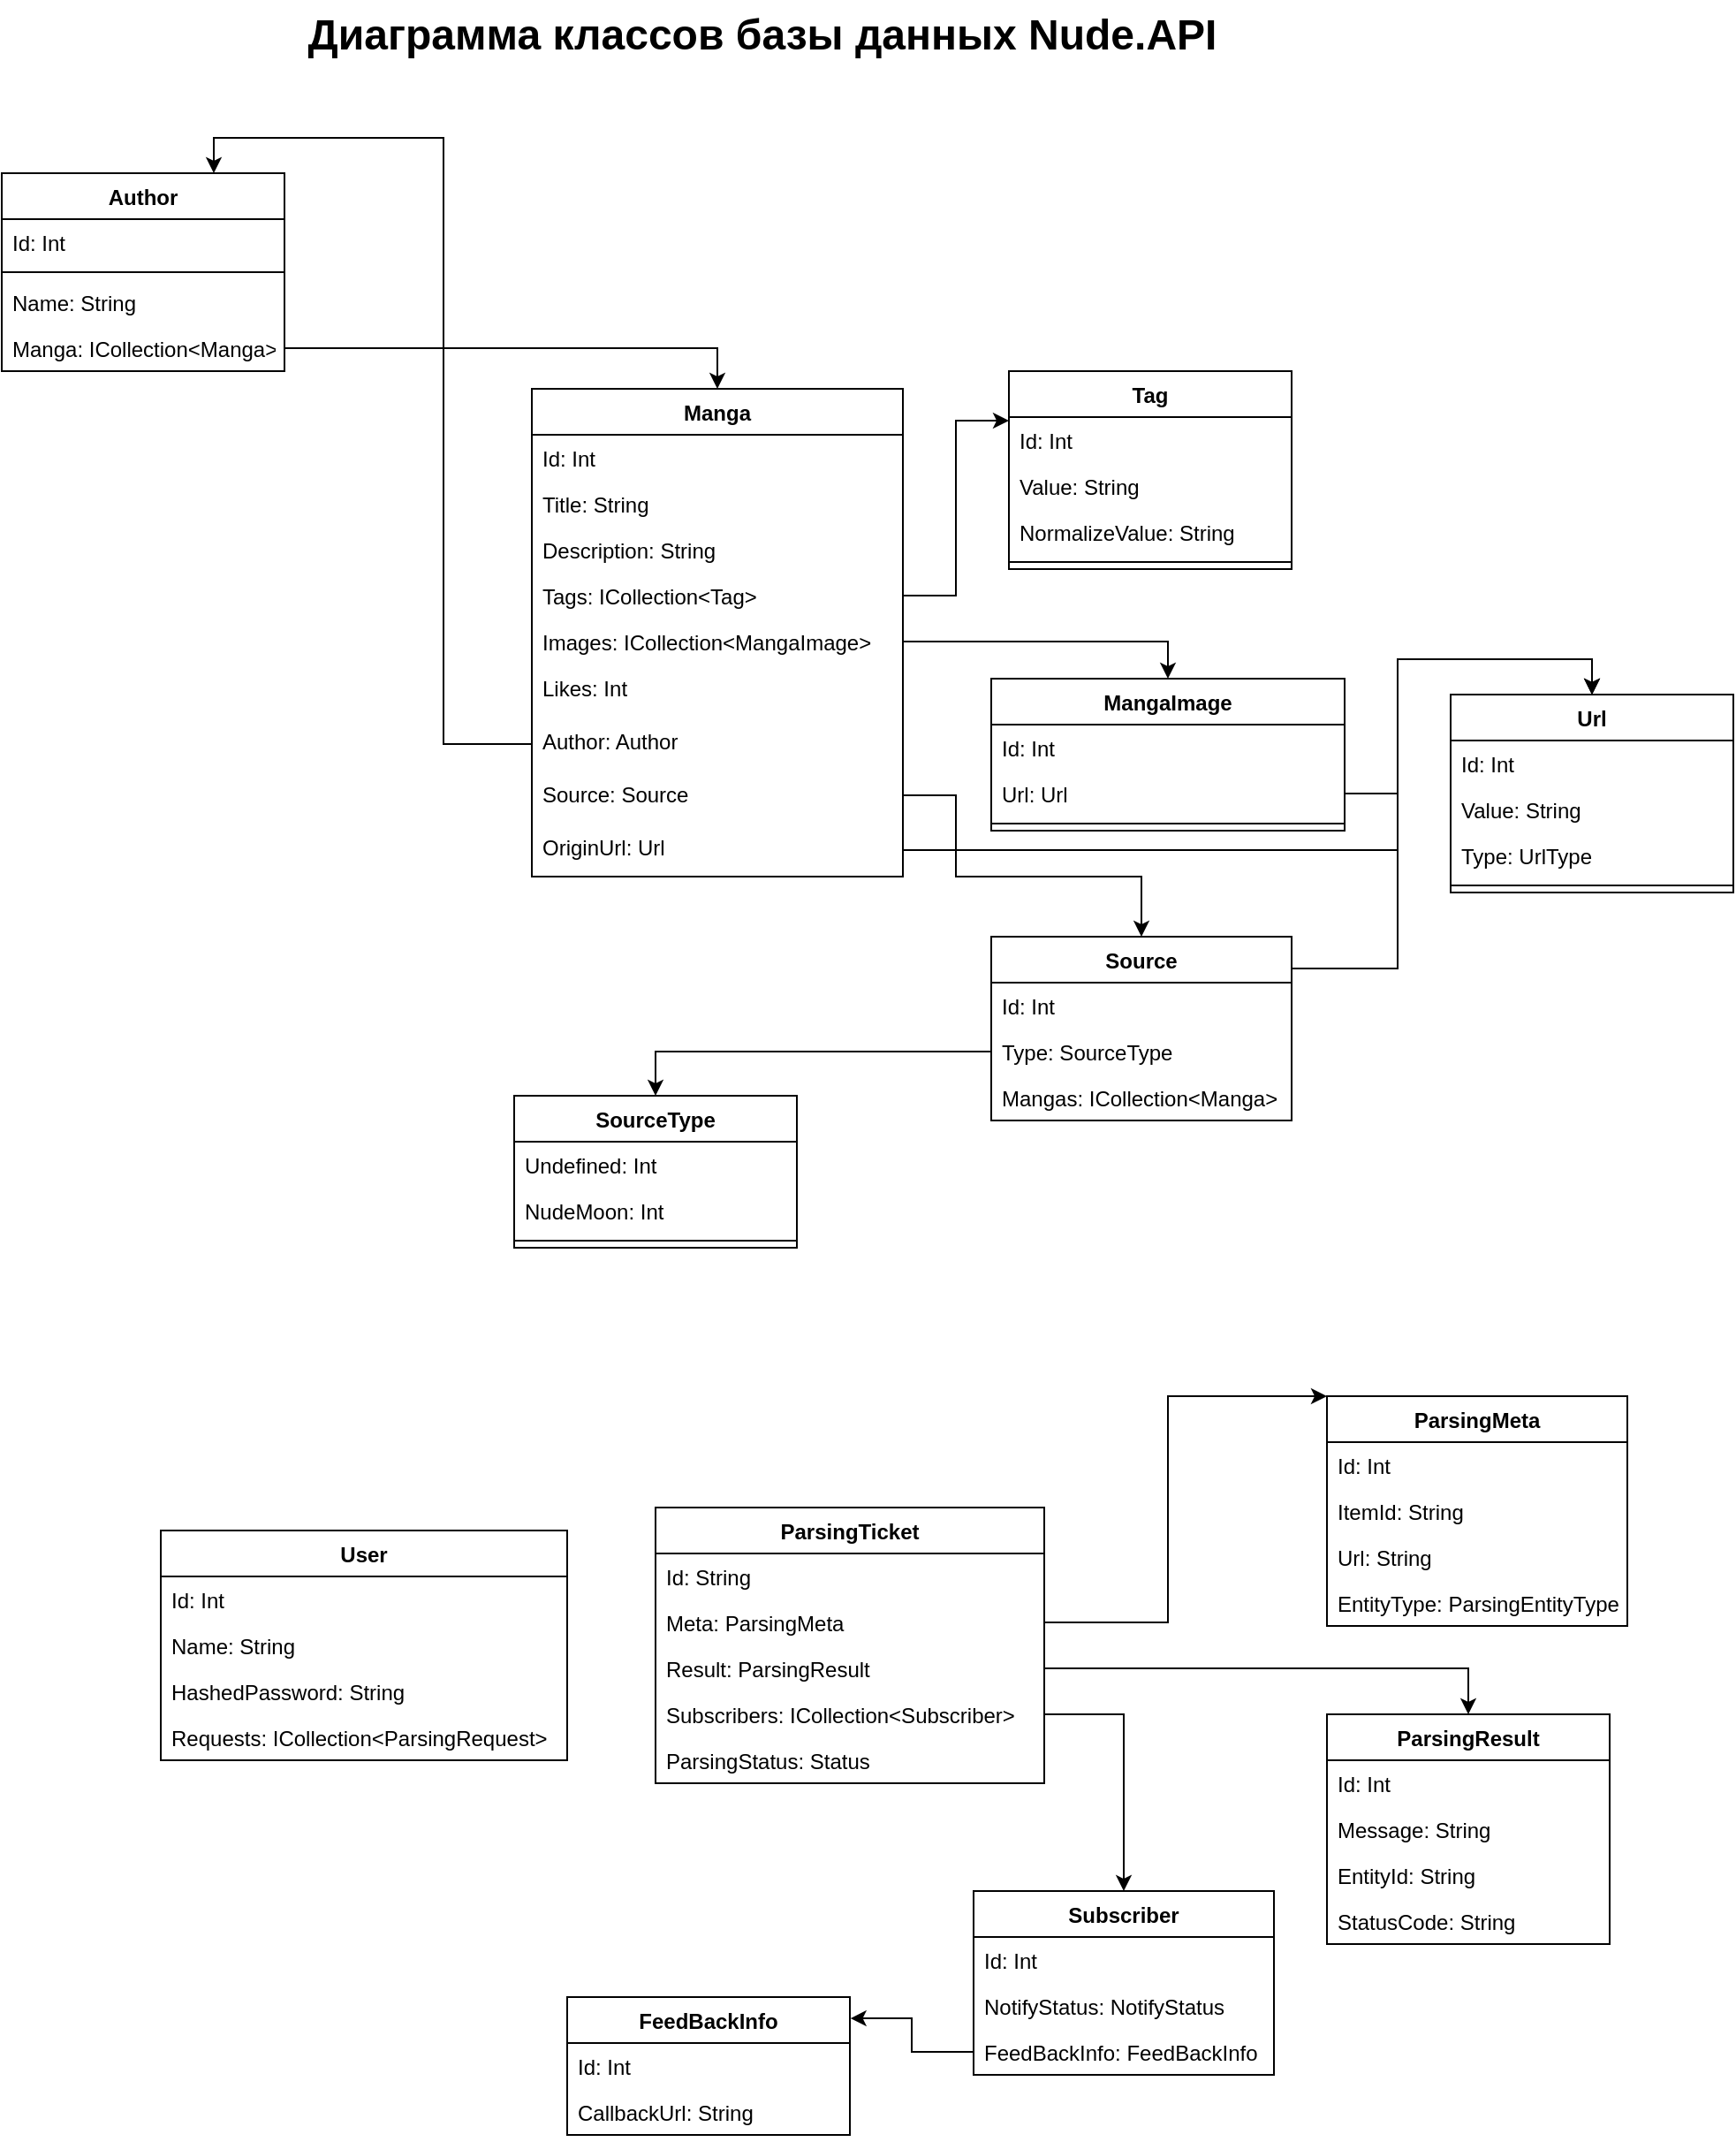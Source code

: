 <mxfile version="20.8.16" type="device"><diagram name="Страница 1" id="Lf1kWXinnTNWuycebK34"><mxGraphModel dx="1785" dy="1661" grid="1" gridSize="10" guides="1" tooltips="1" connect="1" arrows="1" fold="1" page="1" pageScale="1" pageWidth="827" pageHeight="1169" math="0" shadow="0"><root><mxCell id="0"/><mxCell id="1" parent="0"/><mxCell id="dUKBcLy0vENA79N4GeJ2-1" value="Manga" style="swimlane;fontStyle=1;align=center;verticalAlign=top;childLayout=stackLayout;horizontal=1;startSize=26;horizontalStack=0;resizeParent=1;resizeParentMax=0;resizeLast=0;collapsible=1;marginBottom=0;" parent="1" vertex="1"><mxGeometry x="120" y="110" width="210" height="276" as="geometry"/></mxCell><mxCell id="dUKBcLy0vENA79N4GeJ2-2" value="Id: Int" style="text;strokeColor=none;fillColor=none;align=left;verticalAlign=top;spacingLeft=4;spacingRight=4;overflow=hidden;rotatable=0;points=[[0,0.5],[1,0.5]];portConstraint=eastwest;" parent="dUKBcLy0vENA79N4GeJ2-1" vertex="1"><mxGeometry y="26" width="210" height="26" as="geometry"/></mxCell><mxCell id="dUKBcLy0vENA79N4GeJ2-5" value="Title: String" style="text;strokeColor=none;fillColor=none;align=left;verticalAlign=top;spacingLeft=4;spacingRight=4;overflow=hidden;rotatable=0;points=[[0,0.5],[1,0.5]];portConstraint=eastwest;" parent="dUKBcLy0vENA79N4GeJ2-1" vertex="1"><mxGeometry y="52" width="210" height="26" as="geometry"/></mxCell><mxCell id="dUKBcLy0vENA79N4GeJ2-6" value="Description: String" style="text;strokeColor=none;fillColor=none;align=left;verticalAlign=top;spacingLeft=4;spacingRight=4;overflow=hidden;rotatable=0;points=[[0,0.5],[1,0.5]];portConstraint=eastwest;" parent="dUKBcLy0vENA79N4GeJ2-1" vertex="1"><mxGeometry y="78" width="210" height="26" as="geometry"/></mxCell><mxCell id="dUKBcLy0vENA79N4GeJ2-34" value="Tags: ICollection&lt;Tag&gt;" style="text;strokeColor=none;fillColor=none;align=left;verticalAlign=top;spacingLeft=4;spacingRight=4;overflow=hidden;rotatable=0;points=[[0,0.5],[1,0.5]];portConstraint=eastwest;" parent="dUKBcLy0vENA79N4GeJ2-1" vertex="1"><mxGeometry y="104" width="210" height="26" as="geometry"/></mxCell><mxCell id="dUKBcLy0vENA79N4GeJ2-36" value="Images: ICollection&lt;MangaImage&gt;" style="text;strokeColor=none;fillColor=none;align=left;verticalAlign=top;spacingLeft=4;spacingRight=4;overflow=hidden;rotatable=0;points=[[0,0.5],[1,0.5]];portConstraint=eastwest;" parent="dUKBcLy0vENA79N4GeJ2-1" vertex="1"><mxGeometry y="130" width="210" height="26" as="geometry"/></mxCell><mxCell id="dUKBcLy0vENA79N4GeJ2-50" value="Likes: Int" style="text;strokeColor=none;fillColor=none;align=left;verticalAlign=top;spacingLeft=4;spacingRight=4;overflow=hidden;rotatable=0;points=[[0,0.5],[1,0.5]];portConstraint=eastwest;" parent="dUKBcLy0vENA79N4GeJ2-1" vertex="1"><mxGeometry y="156" width="210" height="30" as="geometry"/></mxCell><mxCell id="dUKBcLy0vENA79N4GeJ2-59" value="Author: Author" style="text;strokeColor=none;fillColor=none;align=left;verticalAlign=top;spacingLeft=4;spacingRight=4;overflow=hidden;rotatable=0;points=[[0,0.5],[1,0.5]];portConstraint=eastwest;" parent="dUKBcLy0vENA79N4GeJ2-1" vertex="1"><mxGeometry y="186" width="210" height="30" as="geometry"/></mxCell><mxCell id="dUKBcLy0vENA79N4GeJ2-75" value="Source: Source" style="text;strokeColor=none;fillColor=none;align=left;verticalAlign=top;spacingLeft=4;spacingRight=4;overflow=hidden;rotatable=0;points=[[0,0.5],[1,0.5]];portConstraint=eastwest;" parent="dUKBcLy0vENA79N4GeJ2-1" vertex="1"><mxGeometry y="216" width="210" height="30" as="geometry"/></mxCell><mxCell id="dUKBcLy0vENA79N4GeJ2-77" value="OriginUrl: Url" style="text;strokeColor=none;fillColor=none;align=left;verticalAlign=top;spacingLeft=4;spacingRight=4;overflow=hidden;rotatable=0;points=[[0,0.5],[1,0.5]];portConstraint=eastwest;" parent="dUKBcLy0vENA79N4GeJ2-1" vertex="1"><mxGeometry y="246" width="210" height="30" as="geometry"/></mxCell><mxCell id="dUKBcLy0vENA79N4GeJ2-8" value="Url" style="swimlane;fontStyle=1;align=center;verticalAlign=top;childLayout=stackLayout;horizontal=1;startSize=26;horizontalStack=0;resizeParent=1;resizeParentMax=0;resizeLast=0;collapsible=1;marginBottom=0;" parent="1" vertex="1"><mxGeometry x="640" y="283" width="160" height="112" as="geometry"/></mxCell><mxCell id="dUKBcLy0vENA79N4GeJ2-9" value="Id: Int" style="text;strokeColor=none;fillColor=none;align=left;verticalAlign=top;spacingLeft=4;spacingRight=4;overflow=hidden;rotatable=0;points=[[0,0.5],[1,0.5]];portConstraint=eastwest;" parent="dUKBcLy0vENA79N4GeJ2-8" vertex="1"><mxGeometry y="26" width="160" height="26" as="geometry"/></mxCell><mxCell id="dUKBcLy0vENA79N4GeJ2-12" value="Value: String" style="text;strokeColor=none;fillColor=none;align=left;verticalAlign=top;spacingLeft=4;spacingRight=4;overflow=hidden;rotatable=0;points=[[0,0.5],[1,0.5]];portConstraint=eastwest;" parent="dUKBcLy0vENA79N4GeJ2-8" vertex="1"><mxGeometry y="52" width="160" height="26" as="geometry"/></mxCell><mxCell id="dUKBcLy0vENA79N4GeJ2-13" value="Type: UrlType" style="text;strokeColor=none;fillColor=none;align=left;verticalAlign=top;spacingLeft=4;spacingRight=4;overflow=hidden;rotatable=0;points=[[0,0.5],[1,0.5]];portConstraint=eastwest;" parent="dUKBcLy0vENA79N4GeJ2-8" vertex="1"><mxGeometry y="78" width="160" height="26" as="geometry"/></mxCell><mxCell id="dUKBcLy0vENA79N4GeJ2-10" value="" style="line;strokeWidth=1;fillColor=none;align=left;verticalAlign=middle;spacingTop=-1;spacingLeft=3;spacingRight=3;rotatable=0;labelPosition=right;points=[];portConstraint=eastwest;strokeColor=inherit;" parent="dUKBcLy0vENA79N4GeJ2-8" vertex="1"><mxGeometry y="104" width="160" height="8" as="geometry"/></mxCell><mxCell id="dUKBcLy0vENA79N4GeJ2-16" value="MangaImage" style="swimlane;fontStyle=1;align=center;verticalAlign=top;childLayout=stackLayout;horizontal=1;startSize=26;horizontalStack=0;resizeParent=1;resizeParentMax=0;resizeLast=0;collapsible=1;marginBottom=0;" parent="1" vertex="1"><mxGeometry x="380" y="274" width="200" height="86" as="geometry"/></mxCell><mxCell id="dUKBcLy0vENA79N4GeJ2-17" value="Id: Int" style="text;strokeColor=none;fillColor=none;align=left;verticalAlign=top;spacingLeft=4;spacingRight=4;overflow=hidden;rotatable=0;points=[[0,0.5],[1,0.5]];portConstraint=eastwest;" parent="dUKBcLy0vENA79N4GeJ2-16" vertex="1"><mxGeometry y="26" width="200" height="26" as="geometry"/></mxCell><mxCell id="dUKBcLy0vENA79N4GeJ2-23" value="Url: Url" style="text;strokeColor=none;fillColor=none;align=left;verticalAlign=top;spacingLeft=4;spacingRight=4;overflow=hidden;rotatable=0;points=[[0,0.5],[1,0.5]];portConstraint=eastwest;" parent="dUKBcLy0vENA79N4GeJ2-16" vertex="1"><mxGeometry y="52" width="200" height="26" as="geometry"/></mxCell><mxCell id="dUKBcLy0vENA79N4GeJ2-18" value="" style="line;strokeWidth=1;fillColor=none;align=left;verticalAlign=middle;spacingTop=-1;spacingLeft=3;spacingRight=3;rotatable=0;labelPosition=right;points=[];portConstraint=eastwest;strokeColor=inherit;" parent="dUKBcLy0vENA79N4GeJ2-16" vertex="1"><mxGeometry y="78" width="200" height="8" as="geometry"/></mxCell><mxCell id="dUKBcLy0vENA79N4GeJ2-24" style="edgeStyle=orthogonalEdgeStyle;rounded=0;orthogonalLoop=1;jettySize=auto;html=1;entryX=0.5;entryY=0;entryDx=0;entryDy=0;exitX=1;exitY=0.5;exitDx=0;exitDy=0;" parent="1" source="dUKBcLy0vENA79N4GeJ2-36" target="dUKBcLy0vENA79N4GeJ2-16" edge="1"><mxGeometry relative="1" as="geometry"/></mxCell><mxCell id="dUKBcLy0vENA79N4GeJ2-25" style="edgeStyle=orthogonalEdgeStyle;rounded=0;orthogonalLoop=1;jettySize=auto;html=1;entryX=0.5;entryY=0;entryDx=0;entryDy=0;" parent="1" source="dUKBcLy0vENA79N4GeJ2-23" target="dUKBcLy0vENA79N4GeJ2-8" edge="1"><mxGeometry relative="1" as="geometry"/></mxCell><mxCell id="dUKBcLy0vENA79N4GeJ2-26" value="Tag" style="swimlane;fontStyle=1;align=center;verticalAlign=top;childLayout=stackLayout;horizontal=1;startSize=26;horizontalStack=0;resizeParent=1;resizeParentMax=0;resizeLast=0;collapsible=1;marginBottom=0;" parent="1" vertex="1"><mxGeometry x="390" y="100" width="160" height="112" as="geometry"/></mxCell><mxCell id="dUKBcLy0vENA79N4GeJ2-27" value="Id: Int" style="text;strokeColor=none;fillColor=none;align=left;verticalAlign=top;spacingLeft=4;spacingRight=4;overflow=hidden;rotatable=0;points=[[0,0.5],[1,0.5]];portConstraint=eastwest;" parent="dUKBcLy0vENA79N4GeJ2-26" vertex="1"><mxGeometry y="26" width="160" height="26" as="geometry"/></mxCell><mxCell id="dUKBcLy0vENA79N4GeJ2-30" value="Value: String" style="text;strokeColor=none;fillColor=none;align=left;verticalAlign=top;spacingLeft=4;spacingRight=4;overflow=hidden;rotatable=0;points=[[0,0.5],[1,0.5]];portConstraint=eastwest;" parent="dUKBcLy0vENA79N4GeJ2-26" vertex="1"><mxGeometry y="52" width="160" height="26" as="geometry"/></mxCell><mxCell id="dUKBcLy0vENA79N4GeJ2-31" value="NormalizeValue: String" style="text;strokeColor=none;fillColor=none;align=left;verticalAlign=top;spacingLeft=4;spacingRight=4;overflow=hidden;rotatable=0;points=[[0,0.5],[1,0.5]];portConstraint=eastwest;" parent="dUKBcLy0vENA79N4GeJ2-26" vertex="1"><mxGeometry y="78" width="160" height="26" as="geometry"/></mxCell><mxCell id="dUKBcLy0vENA79N4GeJ2-28" value="" style="line;strokeWidth=1;fillColor=none;align=left;verticalAlign=middle;spacingTop=-1;spacingLeft=3;spacingRight=3;rotatable=0;labelPosition=right;points=[];portConstraint=eastwest;strokeColor=inherit;" parent="dUKBcLy0vENA79N4GeJ2-26" vertex="1"><mxGeometry y="104" width="160" height="8" as="geometry"/></mxCell><mxCell id="dUKBcLy0vENA79N4GeJ2-35" style="edgeStyle=orthogonalEdgeStyle;rounded=0;orthogonalLoop=1;jettySize=auto;html=1;entryX=0;entryY=0.25;entryDx=0;entryDy=0;" parent="1" source="dUKBcLy0vENA79N4GeJ2-34" target="dUKBcLy0vENA79N4GeJ2-26" edge="1"><mxGeometry relative="1" as="geometry"/></mxCell><mxCell id="dUKBcLy0vENA79N4GeJ2-37" value="SourceType" style="swimlane;fontStyle=1;align=center;verticalAlign=top;childLayout=stackLayout;horizontal=1;startSize=26;horizontalStack=0;resizeParent=1;resizeParentMax=0;resizeLast=0;collapsible=1;marginBottom=0;" parent="1" vertex="1"><mxGeometry x="110" y="510" width="160" height="86" as="geometry"/></mxCell><mxCell id="dUKBcLy0vENA79N4GeJ2-44" value="Undefined: Int" style="text;strokeColor=none;fillColor=none;align=left;verticalAlign=top;spacingLeft=4;spacingRight=4;overflow=hidden;rotatable=0;points=[[0,0.5],[1,0.5]];portConstraint=eastwest;" parent="dUKBcLy0vENA79N4GeJ2-37" vertex="1"><mxGeometry y="26" width="160" height="26" as="geometry"/></mxCell><mxCell id="dUKBcLy0vENA79N4GeJ2-38" value="NudeMoon: Int" style="text;strokeColor=none;fillColor=none;align=left;verticalAlign=top;spacingLeft=4;spacingRight=4;overflow=hidden;rotatable=0;points=[[0,0.5],[1,0.5]];portConstraint=eastwest;" parent="dUKBcLy0vENA79N4GeJ2-37" vertex="1"><mxGeometry y="52" width="160" height="26" as="geometry"/></mxCell><mxCell id="dUKBcLy0vENA79N4GeJ2-39" value="" style="line;strokeWidth=1;fillColor=none;align=left;verticalAlign=middle;spacingTop=-1;spacingLeft=3;spacingRight=3;rotatable=0;labelPosition=right;points=[];portConstraint=eastwest;strokeColor=inherit;" parent="dUKBcLy0vENA79N4GeJ2-37" vertex="1"><mxGeometry y="78" width="160" height="8" as="geometry"/></mxCell><mxCell id="dUKBcLy0vENA79N4GeJ2-51" value="Author" style="swimlane;fontStyle=1;align=center;verticalAlign=top;childLayout=stackLayout;horizontal=1;startSize=26;horizontalStack=0;resizeParent=1;resizeParentMax=0;resizeLast=0;collapsible=1;marginBottom=0;" parent="1" vertex="1"><mxGeometry x="-180" y="-12" width="160" height="112" as="geometry"/></mxCell><mxCell id="dUKBcLy0vENA79N4GeJ2-52" value="Id: Int" style="text;strokeColor=none;fillColor=none;align=left;verticalAlign=top;spacingLeft=4;spacingRight=4;overflow=hidden;rotatable=0;points=[[0,0.5],[1,0.5]];portConstraint=eastwest;" parent="dUKBcLy0vENA79N4GeJ2-51" vertex="1"><mxGeometry y="26" width="160" height="26" as="geometry"/></mxCell><mxCell id="dUKBcLy0vENA79N4GeJ2-53" value="" style="line;strokeWidth=1;fillColor=none;align=left;verticalAlign=middle;spacingTop=-1;spacingLeft=3;spacingRight=3;rotatable=0;labelPosition=right;points=[];portConstraint=eastwest;strokeColor=inherit;" parent="dUKBcLy0vENA79N4GeJ2-51" vertex="1"><mxGeometry y="52" width="160" height="8" as="geometry"/></mxCell><mxCell id="dUKBcLy0vENA79N4GeJ2-56" value="Name: String" style="text;strokeColor=none;fillColor=none;align=left;verticalAlign=top;spacingLeft=4;spacingRight=4;overflow=hidden;rotatable=0;points=[[0,0.5],[1,0.5]];portConstraint=eastwest;" parent="dUKBcLy0vENA79N4GeJ2-51" vertex="1"><mxGeometry y="60" width="160" height="26" as="geometry"/></mxCell><mxCell id="dUKBcLy0vENA79N4GeJ2-57" value="Manga: ICollection&lt;Manga&gt;" style="text;strokeColor=none;fillColor=none;align=left;verticalAlign=top;spacingLeft=4;spacingRight=4;overflow=hidden;rotatable=0;points=[[0,0.5],[1,0.5]];portConstraint=eastwest;" parent="dUKBcLy0vENA79N4GeJ2-51" vertex="1"><mxGeometry y="86" width="160" height="26" as="geometry"/></mxCell><mxCell id="dUKBcLy0vENA79N4GeJ2-58" style="edgeStyle=orthogonalEdgeStyle;rounded=0;orthogonalLoop=1;jettySize=auto;html=1;entryX=0.5;entryY=0;entryDx=0;entryDy=0;" parent="1" source="dUKBcLy0vENA79N4GeJ2-57" target="dUKBcLy0vENA79N4GeJ2-1" edge="1"><mxGeometry relative="1" as="geometry"/></mxCell><mxCell id="dUKBcLy0vENA79N4GeJ2-60" style="edgeStyle=orthogonalEdgeStyle;rounded=0;orthogonalLoop=1;jettySize=auto;html=1;entryX=0.75;entryY=0;entryDx=0;entryDy=0;" parent="1" source="dUKBcLy0vENA79N4GeJ2-59" target="dUKBcLy0vENA79N4GeJ2-51" edge="1"><mxGeometry relative="1" as="geometry"><Array as="points"><mxPoint x="70" y="311"/><mxPoint x="70" y="-32"/><mxPoint x="-60" y="-32"/></Array></mxGeometry></mxCell><mxCell id="dUKBcLy0vENA79N4GeJ2-63" value="Диаграмма классов базы данных Nude.API" style="text;strokeColor=none;fillColor=none;html=1;fontSize=24;fontStyle=1;verticalAlign=middle;align=center;" parent="1" vertex="1"><mxGeometry x="200" y="-110" width="100" height="40" as="geometry"/></mxCell><mxCell id="dUKBcLy0vENA79N4GeJ2-73" style="edgeStyle=orthogonalEdgeStyle;rounded=0;orthogonalLoop=1;jettySize=auto;html=1;entryX=0.5;entryY=0;entryDx=0;entryDy=0;" parent="1" source="dUKBcLy0vENA79N4GeJ2-65" target="dUKBcLy0vENA79N4GeJ2-8" edge="1"><mxGeometry relative="1" as="geometry"><Array as="points"><mxPoint x="610" y="438"/><mxPoint x="610" y="263"/><mxPoint x="720" y="263"/></Array></mxGeometry></mxCell><mxCell id="dUKBcLy0vENA79N4GeJ2-65" value="Source" style="swimlane;fontStyle=1;align=center;verticalAlign=top;childLayout=stackLayout;horizontal=1;startSize=26;horizontalStack=0;resizeParent=1;resizeParentMax=0;resizeLast=0;collapsible=1;marginBottom=0;" parent="1" vertex="1"><mxGeometry x="380" y="420" width="170" height="104" as="geometry"/></mxCell><mxCell id="dUKBcLy0vENA79N4GeJ2-66" value="Id: Int" style="text;strokeColor=none;fillColor=none;align=left;verticalAlign=top;spacingLeft=4;spacingRight=4;overflow=hidden;rotatable=0;points=[[0,0.5],[1,0.5]];portConstraint=eastwest;" parent="dUKBcLy0vENA79N4GeJ2-65" vertex="1"><mxGeometry y="26" width="170" height="26" as="geometry"/></mxCell><mxCell id="dUKBcLy0vENA79N4GeJ2-70" value="Type: SourceType" style="text;strokeColor=none;fillColor=none;align=left;verticalAlign=top;spacingLeft=4;spacingRight=4;overflow=hidden;rotatable=0;points=[[0,0.5],[1,0.5]];portConstraint=eastwest;" parent="dUKBcLy0vENA79N4GeJ2-65" vertex="1"><mxGeometry y="52" width="170" height="26" as="geometry"/></mxCell><mxCell id="dUKBcLy0vENA79N4GeJ2-84" value="Mangas: ICollection&lt;Manga&gt;" style="text;strokeColor=none;fillColor=none;align=left;verticalAlign=top;spacingLeft=4;spacingRight=4;overflow=hidden;rotatable=0;points=[[0,0.5],[1,0.5]];portConstraint=eastwest;" parent="dUKBcLy0vENA79N4GeJ2-65" vertex="1"><mxGeometry y="78" width="170" height="26" as="geometry"/></mxCell><mxCell id="dUKBcLy0vENA79N4GeJ2-74" style="edgeStyle=orthogonalEdgeStyle;rounded=0;orthogonalLoop=1;jettySize=auto;html=1;entryX=0.5;entryY=0;entryDx=0;entryDy=0;" parent="1" source="dUKBcLy0vENA79N4GeJ2-70" target="dUKBcLy0vENA79N4GeJ2-37" edge="1"><mxGeometry relative="1" as="geometry"/></mxCell><mxCell id="dUKBcLy0vENA79N4GeJ2-76" style="edgeStyle=orthogonalEdgeStyle;rounded=0;orthogonalLoop=1;jettySize=auto;html=1;entryX=0.5;entryY=0;entryDx=0;entryDy=0;" parent="1" source="dUKBcLy0vENA79N4GeJ2-75" target="dUKBcLy0vENA79N4GeJ2-65" edge="1"><mxGeometry relative="1" as="geometry"><Array as="points"><mxPoint x="360" y="340"/><mxPoint x="360" y="386"/></Array></mxGeometry></mxCell><mxCell id="dUKBcLy0vENA79N4GeJ2-78" style="edgeStyle=orthogonalEdgeStyle;rounded=0;orthogonalLoop=1;jettySize=auto;html=1;entryX=0.5;entryY=0;entryDx=0;entryDy=0;" parent="1" source="dUKBcLy0vENA79N4GeJ2-77" target="dUKBcLy0vENA79N4GeJ2-8" edge="1"><mxGeometry relative="1" as="geometry"><Array as="points"><mxPoint x="610" y="371"/><mxPoint x="610" y="263"/><mxPoint x="720" y="263"/></Array></mxGeometry></mxCell><mxCell id="dUKBcLy0vENA79N4GeJ2-79" value="ParsingTicket" style="swimlane;fontStyle=1;align=center;verticalAlign=top;childLayout=stackLayout;horizontal=1;startSize=26;horizontalStack=0;resizeParent=1;resizeParentMax=0;resizeLast=0;collapsible=1;marginBottom=0;" parent="1" vertex="1"><mxGeometry x="190" y="743" width="220" height="156" as="geometry"/></mxCell><mxCell id="dUKBcLy0vENA79N4GeJ2-80" value="Id: String" style="text;strokeColor=none;fillColor=none;align=left;verticalAlign=top;spacingLeft=4;spacingRight=4;overflow=hidden;rotatable=0;points=[[0,0.5],[1,0.5]];portConstraint=eastwest;" parent="dUKBcLy0vENA79N4GeJ2-79" vertex="1"><mxGeometry y="26" width="220" height="26" as="geometry"/></mxCell><mxCell id="dUKBcLy0vENA79N4GeJ2-85" value="Meta: ParsingMeta" style="text;strokeColor=none;fillColor=none;align=left;verticalAlign=top;spacingLeft=4;spacingRight=4;overflow=hidden;rotatable=0;points=[[0,0.5],[1,0.5]];portConstraint=eastwest;" parent="dUKBcLy0vENA79N4GeJ2-79" vertex="1"><mxGeometry y="52" width="220" height="26" as="geometry"/></mxCell><mxCell id="dUKBcLy0vENA79N4GeJ2-83" value="Result: ParsingResult" style="text;strokeColor=none;fillColor=none;align=left;verticalAlign=top;spacingLeft=4;spacingRight=4;overflow=hidden;rotatable=0;points=[[0,0.5],[1,0.5]];portConstraint=eastwest;" parent="dUKBcLy0vENA79N4GeJ2-79" vertex="1"><mxGeometry y="78" width="220" height="26" as="geometry"/></mxCell><mxCell id="dIbq2gCOJ0g5LcHrcjhW-16" value="Subscribers: ICollection&lt;Subscriber&gt;" style="text;strokeColor=none;fillColor=none;align=left;verticalAlign=top;spacingLeft=4;spacingRight=4;overflow=hidden;rotatable=0;points=[[0,0.5],[1,0.5]];portConstraint=eastwest;" vertex="1" parent="dUKBcLy0vENA79N4GeJ2-79"><mxGeometry y="104" width="220" height="26" as="geometry"/></mxCell><mxCell id="xGicF7CNOHeiA86qcwr3-1" value="ParsingStatus: Status" style="text;strokeColor=none;fillColor=none;align=left;verticalAlign=top;spacingLeft=4;spacingRight=4;overflow=hidden;rotatable=0;points=[[0,0.5],[1,0.5]];portConstraint=eastwest;" parent="dUKBcLy0vENA79N4GeJ2-79" vertex="1"><mxGeometry y="130" width="220" height="26" as="geometry"/></mxCell><mxCell id="xGicF7CNOHeiA86qcwr3-3" value="User" style="swimlane;fontStyle=1;align=center;verticalAlign=top;childLayout=stackLayout;horizontal=1;startSize=26;horizontalStack=0;resizeParent=1;resizeParentMax=0;resizeLast=0;collapsible=1;marginBottom=0;" parent="1" vertex="1"><mxGeometry x="-90" y="756" width="230" height="130" as="geometry"/></mxCell><mxCell id="xGicF7CNOHeiA86qcwr3-4" value="Id: Int" style="text;strokeColor=none;fillColor=none;align=left;verticalAlign=top;spacingLeft=4;spacingRight=4;overflow=hidden;rotatable=0;points=[[0,0.5],[1,0.5]];portConstraint=eastwest;" parent="xGicF7CNOHeiA86qcwr3-3" vertex="1"><mxGeometry y="26" width="230" height="26" as="geometry"/></mxCell><mxCell id="xGicF7CNOHeiA86qcwr3-7" value="Name: String" style="text;strokeColor=none;fillColor=none;align=left;verticalAlign=top;spacingLeft=4;spacingRight=4;overflow=hidden;rotatable=0;points=[[0,0.5],[1,0.5]];portConstraint=eastwest;" parent="xGicF7CNOHeiA86qcwr3-3" vertex="1"><mxGeometry y="52" width="230" height="26" as="geometry"/></mxCell><mxCell id="xGicF7CNOHeiA86qcwr3-8" value="HashedPassword: String" style="text;strokeColor=none;fillColor=none;align=left;verticalAlign=top;spacingLeft=4;spacingRight=4;overflow=hidden;rotatable=0;points=[[0,0.5],[1,0.5]];portConstraint=eastwest;" parent="xGicF7CNOHeiA86qcwr3-3" vertex="1"><mxGeometry y="78" width="230" height="26" as="geometry"/></mxCell><mxCell id="xGicF7CNOHeiA86qcwr3-9" value="Requests: ICollection&lt;ParsingRequest&gt;" style="text;strokeColor=none;fillColor=none;align=left;verticalAlign=top;spacingLeft=4;spacingRight=4;overflow=hidden;rotatable=0;points=[[0,0.5],[1,0.5]];portConstraint=eastwest;" parent="xGicF7CNOHeiA86qcwr3-3" vertex="1"><mxGeometry y="104" width="230" height="26" as="geometry"/></mxCell><mxCell id="dIbq2gCOJ0g5LcHrcjhW-1" value="ParsingMeta" style="swimlane;fontStyle=1;align=center;verticalAlign=top;childLayout=stackLayout;horizontal=1;startSize=26;horizontalStack=0;resizeParent=1;resizeParentMax=0;resizeLast=0;collapsible=1;marginBottom=0;" vertex="1" parent="1"><mxGeometry x="570" y="680" width="170" height="130" as="geometry"/></mxCell><mxCell id="dIbq2gCOJ0g5LcHrcjhW-2" value="Id: Int" style="text;strokeColor=none;fillColor=none;align=left;verticalAlign=top;spacingLeft=4;spacingRight=4;overflow=hidden;rotatable=0;points=[[0,0.5],[1,0.5]];portConstraint=eastwest;" vertex="1" parent="dIbq2gCOJ0g5LcHrcjhW-1"><mxGeometry y="26" width="170" height="26" as="geometry"/></mxCell><mxCell id="dIbq2gCOJ0g5LcHrcjhW-5" value="ItemId: String" style="text;strokeColor=none;fillColor=none;align=left;verticalAlign=top;spacingLeft=4;spacingRight=4;overflow=hidden;rotatable=0;points=[[0,0.5],[1,0.5]];portConstraint=eastwest;" vertex="1" parent="dIbq2gCOJ0g5LcHrcjhW-1"><mxGeometry y="52" width="170" height="26" as="geometry"/></mxCell><mxCell id="dIbq2gCOJ0g5LcHrcjhW-6" value="Url: String" style="text;strokeColor=none;fillColor=none;align=left;verticalAlign=top;spacingLeft=4;spacingRight=4;overflow=hidden;rotatable=0;points=[[0,0.5],[1,0.5]];portConstraint=eastwest;" vertex="1" parent="dIbq2gCOJ0g5LcHrcjhW-1"><mxGeometry y="78" width="170" height="26" as="geometry"/></mxCell><mxCell id="dIbq2gCOJ0g5LcHrcjhW-31" value="EntityType: ParsingEntityType" style="text;strokeColor=none;fillColor=none;align=left;verticalAlign=top;spacingLeft=4;spacingRight=4;overflow=hidden;rotatable=0;points=[[0,0.5],[1,0.5]];portConstraint=eastwest;" vertex="1" parent="dIbq2gCOJ0g5LcHrcjhW-1"><mxGeometry y="104" width="170" height="26" as="geometry"/></mxCell><mxCell id="dIbq2gCOJ0g5LcHrcjhW-7" value="ParsingResult" style="swimlane;fontStyle=1;align=center;verticalAlign=top;childLayout=stackLayout;horizontal=1;startSize=26;horizontalStack=0;resizeParent=1;resizeParentMax=0;resizeLast=0;collapsible=1;marginBottom=0;" vertex="1" parent="1"><mxGeometry x="570" y="860" width="160" height="130" as="geometry"/></mxCell><mxCell id="dIbq2gCOJ0g5LcHrcjhW-8" value="Id: Int" style="text;strokeColor=none;fillColor=none;align=left;verticalAlign=top;spacingLeft=4;spacingRight=4;overflow=hidden;rotatable=0;points=[[0,0.5],[1,0.5]];portConstraint=eastwest;" vertex="1" parent="dIbq2gCOJ0g5LcHrcjhW-7"><mxGeometry y="26" width="160" height="26" as="geometry"/></mxCell><mxCell id="dIbq2gCOJ0g5LcHrcjhW-11" value="Message: String" style="text;strokeColor=none;fillColor=none;align=left;verticalAlign=top;spacingLeft=4;spacingRight=4;overflow=hidden;rotatable=0;points=[[0,0.5],[1,0.5]];portConstraint=eastwest;" vertex="1" parent="dIbq2gCOJ0g5LcHrcjhW-7"><mxGeometry y="52" width="160" height="26" as="geometry"/></mxCell><mxCell id="dIbq2gCOJ0g5LcHrcjhW-12" value="EntityId: String" style="text;strokeColor=none;fillColor=none;align=left;verticalAlign=top;spacingLeft=4;spacingRight=4;overflow=hidden;rotatable=0;points=[[0,0.5],[1,0.5]];portConstraint=eastwest;" vertex="1" parent="dIbq2gCOJ0g5LcHrcjhW-7"><mxGeometry y="78" width="160" height="26" as="geometry"/></mxCell><mxCell id="dIbq2gCOJ0g5LcHrcjhW-13" value="StatusCode: String" style="text;strokeColor=none;fillColor=none;align=left;verticalAlign=top;spacingLeft=4;spacingRight=4;overflow=hidden;rotatable=0;points=[[0,0.5],[1,0.5]];portConstraint=eastwest;" vertex="1" parent="dIbq2gCOJ0g5LcHrcjhW-7"><mxGeometry y="104" width="160" height="26" as="geometry"/></mxCell><mxCell id="dIbq2gCOJ0g5LcHrcjhW-14" style="edgeStyle=orthogonalEdgeStyle;rounded=0;orthogonalLoop=1;jettySize=auto;html=1;entryX=0;entryY=0;entryDx=0;entryDy=0;" edge="1" parent="1" source="dUKBcLy0vENA79N4GeJ2-85" target="dIbq2gCOJ0g5LcHrcjhW-1"><mxGeometry relative="1" as="geometry"><Array as="points"><mxPoint x="480" y="808"/><mxPoint x="480" y="680"/></Array></mxGeometry></mxCell><mxCell id="dIbq2gCOJ0g5LcHrcjhW-17" style="edgeStyle=orthogonalEdgeStyle;rounded=0;orthogonalLoop=1;jettySize=auto;html=1;entryX=0.5;entryY=0;entryDx=0;entryDy=0;" edge="1" parent="1" source="dUKBcLy0vENA79N4GeJ2-83" target="dIbq2gCOJ0g5LcHrcjhW-7"><mxGeometry relative="1" as="geometry"/></mxCell><mxCell id="dIbq2gCOJ0g5LcHrcjhW-18" value="Subscriber" style="swimlane;fontStyle=1;align=center;verticalAlign=top;childLayout=stackLayout;horizontal=1;startSize=26;horizontalStack=0;resizeParent=1;resizeParentMax=0;resizeLast=0;collapsible=1;marginBottom=0;" vertex="1" parent="1"><mxGeometry x="370" y="960" width="170" height="104" as="geometry"/></mxCell><mxCell id="dIbq2gCOJ0g5LcHrcjhW-19" value="Id: Int" style="text;strokeColor=none;fillColor=none;align=left;verticalAlign=top;spacingLeft=4;spacingRight=4;overflow=hidden;rotatable=0;points=[[0,0.5],[1,0.5]];portConstraint=eastwest;" vertex="1" parent="dIbq2gCOJ0g5LcHrcjhW-18"><mxGeometry y="26" width="170" height="26" as="geometry"/></mxCell><mxCell id="dIbq2gCOJ0g5LcHrcjhW-22" value="NotifyStatus: NotifyStatus" style="text;strokeColor=none;fillColor=none;align=left;verticalAlign=top;spacingLeft=4;spacingRight=4;overflow=hidden;rotatable=0;points=[[0,0.5],[1,0.5]];portConstraint=eastwest;" vertex="1" parent="dIbq2gCOJ0g5LcHrcjhW-18"><mxGeometry y="52" width="170" height="26" as="geometry"/></mxCell><mxCell id="dIbq2gCOJ0g5LcHrcjhW-23" value="FeedBackInfo: FeedBackInfo" style="text;strokeColor=none;fillColor=none;align=left;verticalAlign=top;spacingLeft=4;spacingRight=4;overflow=hidden;rotatable=0;points=[[0,0.5],[1,0.5]];portConstraint=eastwest;" vertex="1" parent="dIbq2gCOJ0g5LcHrcjhW-18"><mxGeometry y="78" width="170" height="26" as="geometry"/></mxCell><mxCell id="dIbq2gCOJ0g5LcHrcjhW-24" style="edgeStyle=orthogonalEdgeStyle;rounded=0;orthogonalLoop=1;jettySize=auto;html=1;entryX=0.5;entryY=0;entryDx=0;entryDy=0;" edge="1" parent="1" source="dIbq2gCOJ0g5LcHrcjhW-16" target="dIbq2gCOJ0g5LcHrcjhW-18"><mxGeometry relative="1" as="geometry"/></mxCell><mxCell id="dIbq2gCOJ0g5LcHrcjhW-25" value="FeedBackInfo" style="swimlane;fontStyle=1;align=center;verticalAlign=top;childLayout=stackLayout;horizontal=1;startSize=26;horizontalStack=0;resizeParent=1;resizeParentMax=0;resizeLast=0;collapsible=1;marginBottom=0;" vertex="1" parent="1"><mxGeometry x="140" y="1020" width="160" height="78" as="geometry"/></mxCell><mxCell id="dIbq2gCOJ0g5LcHrcjhW-29" value="Id: Int" style="text;strokeColor=none;fillColor=none;align=left;verticalAlign=top;spacingLeft=4;spacingRight=4;overflow=hidden;rotatable=0;points=[[0,0.5],[1,0.5]];portConstraint=eastwest;" vertex="1" parent="dIbq2gCOJ0g5LcHrcjhW-25"><mxGeometry y="26" width="160" height="26" as="geometry"/></mxCell><mxCell id="dIbq2gCOJ0g5LcHrcjhW-26" value="CallbackUrl: String" style="text;strokeColor=none;fillColor=none;align=left;verticalAlign=top;spacingLeft=4;spacingRight=4;overflow=hidden;rotatable=0;points=[[0,0.5],[1,0.5]];portConstraint=eastwest;" vertex="1" parent="dIbq2gCOJ0g5LcHrcjhW-25"><mxGeometry y="52" width="160" height="26" as="geometry"/></mxCell><mxCell id="dIbq2gCOJ0g5LcHrcjhW-30" style="edgeStyle=orthogonalEdgeStyle;rounded=0;orthogonalLoop=1;jettySize=auto;html=1;entryX=1.002;entryY=0.154;entryDx=0;entryDy=0;entryPerimeter=0;" edge="1" parent="1" source="dIbq2gCOJ0g5LcHrcjhW-23" target="dIbq2gCOJ0g5LcHrcjhW-25"><mxGeometry relative="1" as="geometry"/></mxCell></root></mxGraphModel></diagram></mxfile>